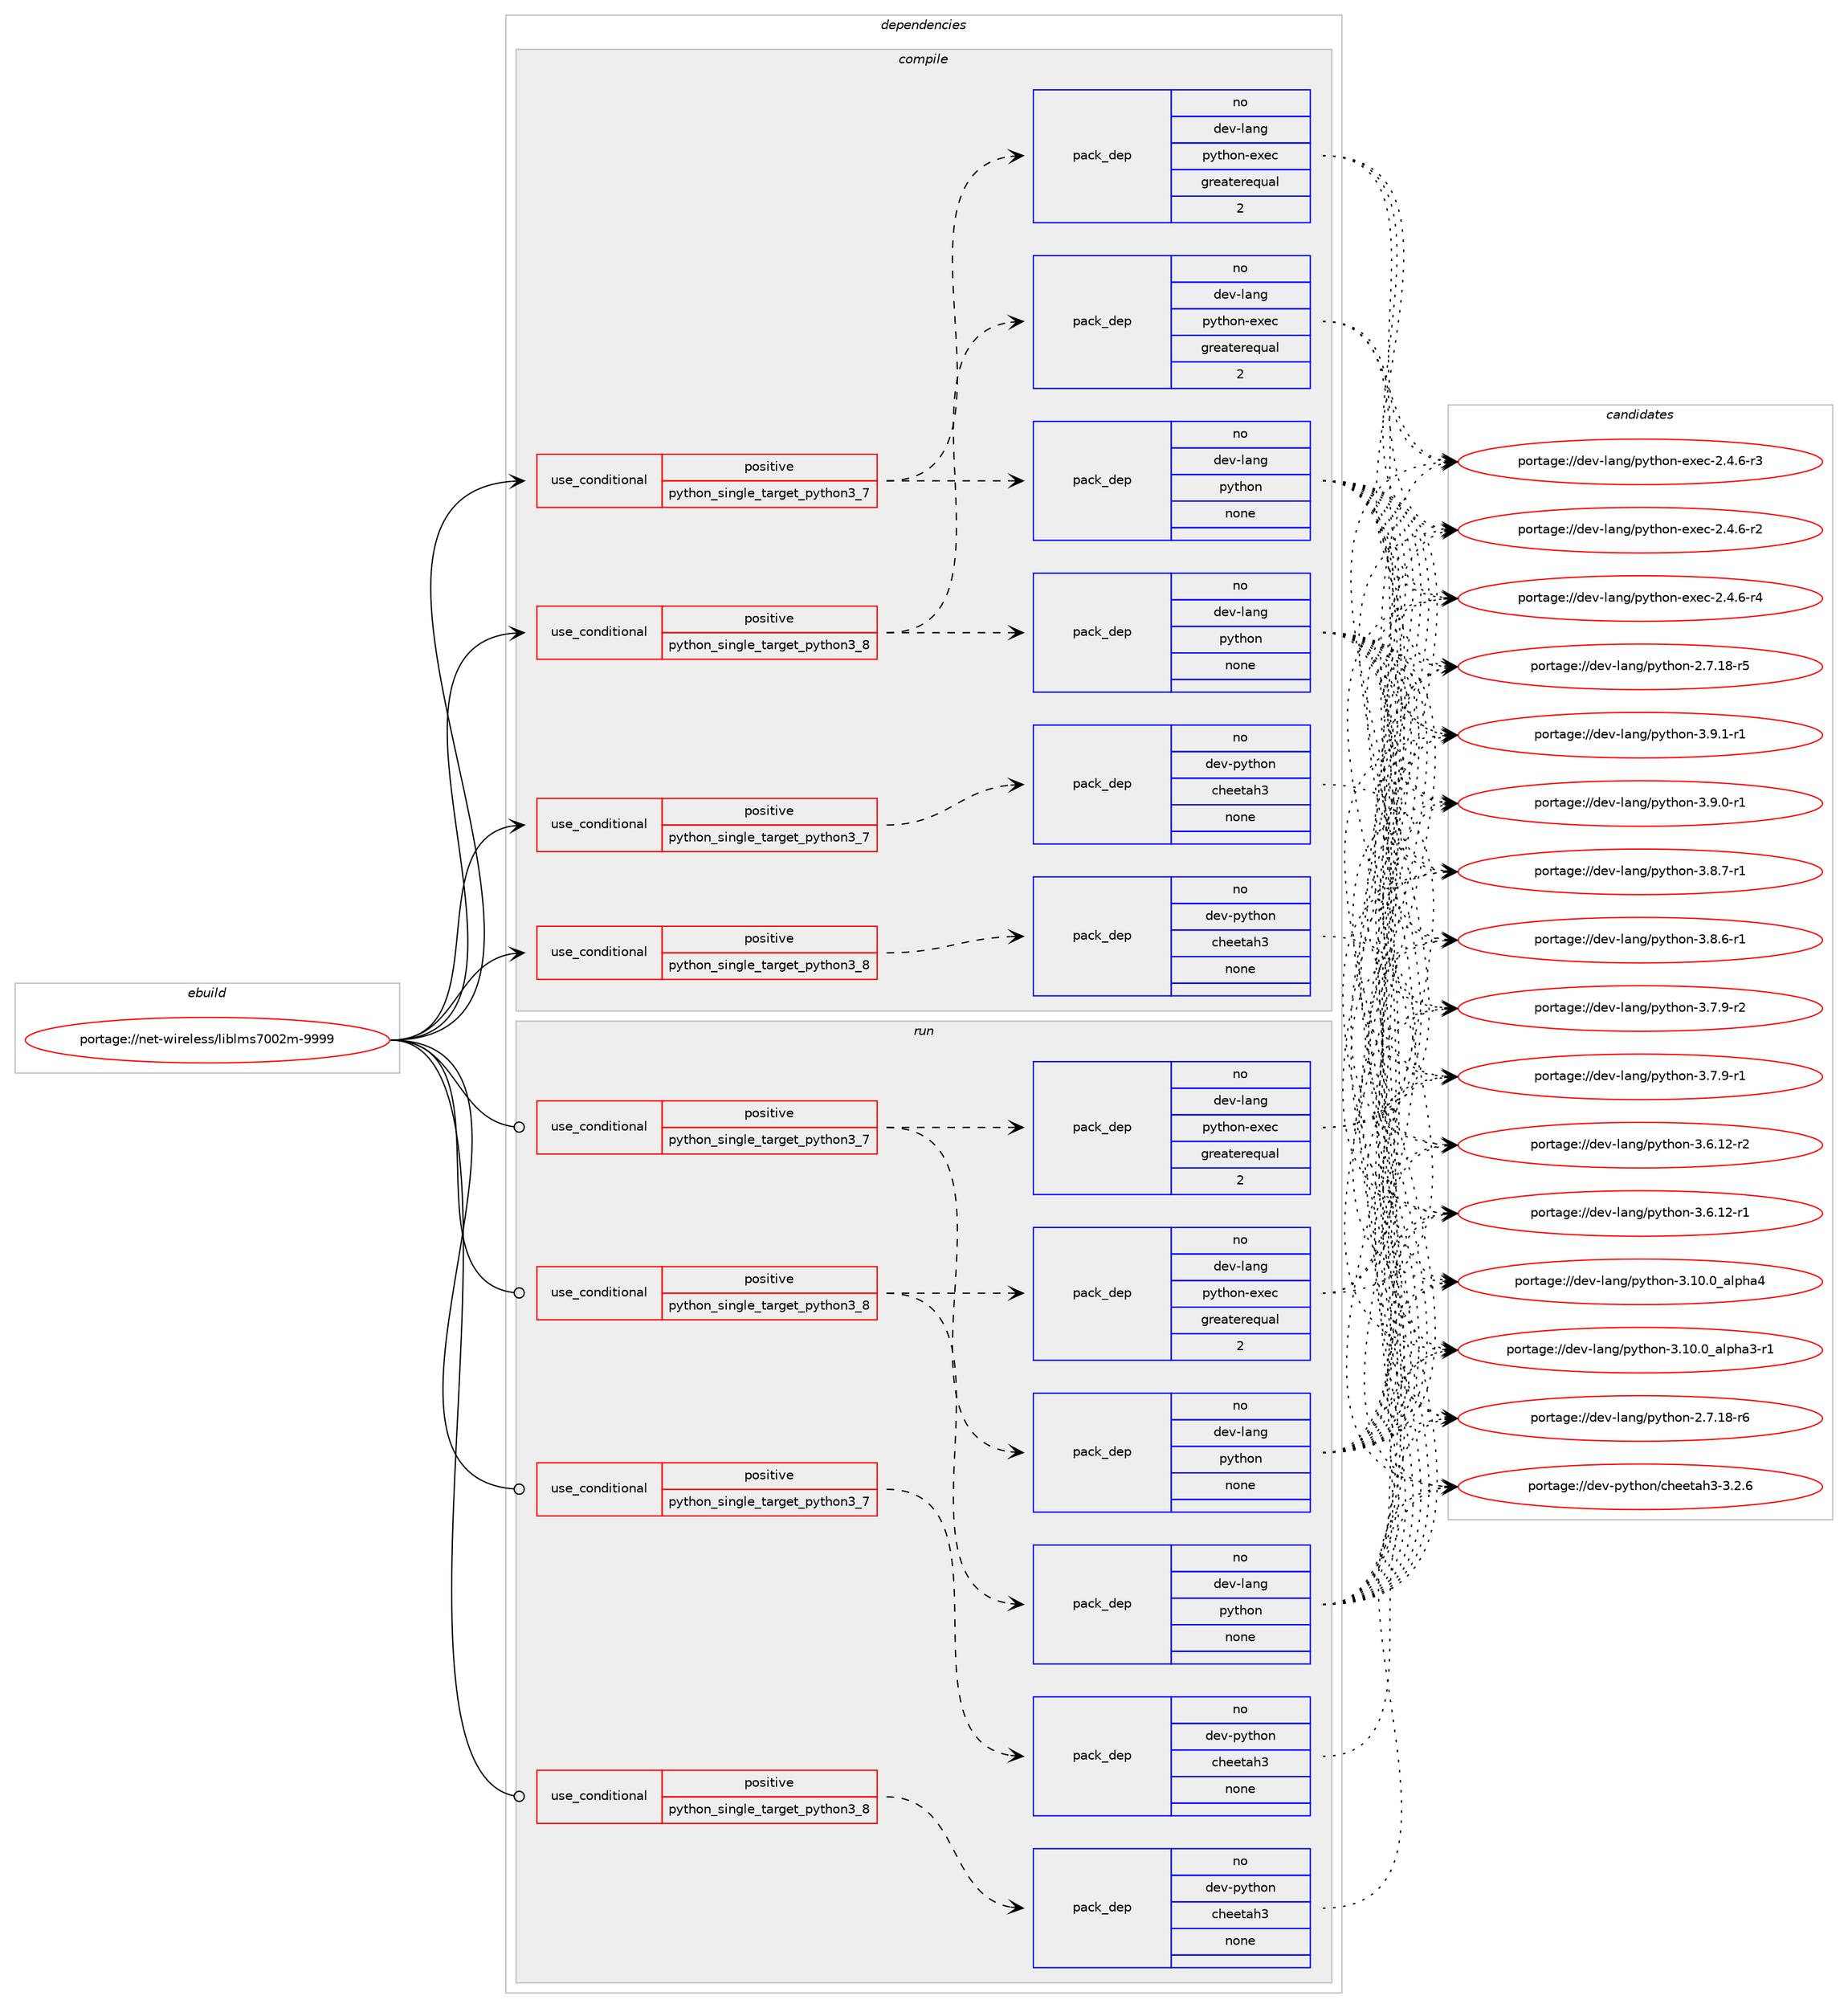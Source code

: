 digraph prolog {

# *************
# Graph options
# *************

newrank=true;
concentrate=true;
compound=true;
graph [rankdir=LR,fontname=Helvetica,fontsize=10,ranksep=1.5];#, ranksep=2.5, nodesep=0.2];
edge  [arrowhead=vee];
node  [fontname=Helvetica,fontsize=10];

# **********
# The ebuild
# **********

subgraph cluster_leftcol {
color=gray;
rank=same;
label=<<i>ebuild</i>>;
id [label="portage://net-wireless/liblms7002m-9999", color=red, width=4, href="../net-wireless/liblms7002m-9999.svg"];
}

# ****************
# The dependencies
# ****************

subgraph cluster_midcol {
color=gray;
label=<<i>dependencies</i>>;
subgraph cluster_compile {
fillcolor="#eeeeee";
style=filled;
label=<<i>compile</i>>;
subgraph cond6318 {
dependency20509 [label=<<TABLE BORDER="0" CELLBORDER="1" CELLSPACING="0" CELLPADDING="4"><TR><TD ROWSPAN="3" CELLPADDING="10">use_conditional</TD></TR><TR><TD>positive</TD></TR><TR><TD>python_single_target_python3_7</TD></TR></TABLE>>, shape=none, color=red];
subgraph pack14030 {
dependency20510 [label=<<TABLE BORDER="0" CELLBORDER="1" CELLSPACING="0" CELLPADDING="4" WIDTH="220"><TR><TD ROWSPAN="6" CELLPADDING="30">pack_dep</TD></TR><TR><TD WIDTH="110">no</TD></TR><TR><TD>dev-lang</TD></TR><TR><TD>python</TD></TR><TR><TD>none</TD></TR><TR><TD></TD></TR></TABLE>>, shape=none, color=blue];
}
dependency20509:e -> dependency20510:w [weight=20,style="dashed",arrowhead="vee"];
subgraph pack14031 {
dependency20511 [label=<<TABLE BORDER="0" CELLBORDER="1" CELLSPACING="0" CELLPADDING="4" WIDTH="220"><TR><TD ROWSPAN="6" CELLPADDING="30">pack_dep</TD></TR><TR><TD WIDTH="110">no</TD></TR><TR><TD>dev-lang</TD></TR><TR><TD>python-exec</TD></TR><TR><TD>greaterequal</TD></TR><TR><TD>2</TD></TR></TABLE>>, shape=none, color=blue];
}
dependency20509:e -> dependency20511:w [weight=20,style="dashed",arrowhead="vee"];
}
id:e -> dependency20509:w [weight=20,style="solid",arrowhead="vee"];
subgraph cond6319 {
dependency20512 [label=<<TABLE BORDER="0" CELLBORDER="1" CELLSPACING="0" CELLPADDING="4"><TR><TD ROWSPAN="3" CELLPADDING="10">use_conditional</TD></TR><TR><TD>positive</TD></TR><TR><TD>python_single_target_python3_7</TD></TR></TABLE>>, shape=none, color=red];
subgraph pack14032 {
dependency20513 [label=<<TABLE BORDER="0" CELLBORDER="1" CELLSPACING="0" CELLPADDING="4" WIDTH="220"><TR><TD ROWSPAN="6" CELLPADDING="30">pack_dep</TD></TR><TR><TD WIDTH="110">no</TD></TR><TR><TD>dev-python</TD></TR><TR><TD>cheetah3</TD></TR><TR><TD>none</TD></TR><TR><TD></TD></TR></TABLE>>, shape=none, color=blue];
}
dependency20512:e -> dependency20513:w [weight=20,style="dashed",arrowhead="vee"];
}
id:e -> dependency20512:w [weight=20,style="solid",arrowhead="vee"];
subgraph cond6320 {
dependency20514 [label=<<TABLE BORDER="0" CELLBORDER="1" CELLSPACING="0" CELLPADDING="4"><TR><TD ROWSPAN="3" CELLPADDING="10">use_conditional</TD></TR><TR><TD>positive</TD></TR><TR><TD>python_single_target_python3_8</TD></TR></TABLE>>, shape=none, color=red];
subgraph pack14033 {
dependency20515 [label=<<TABLE BORDER="0" CELLBORDER="1" CELLSPACING="0" CELLPADDING="4" WIDTH="220"><TR><TD ROWSPAN="6" CELLPADDING="30">pack_dep</TD></TR><TR><TD WIDTH="110">no</TD></TR><TR><TD>dev-lang</TD></TR><TR><TD>python</TD></TR><TR><TD>none</TD></TR><TR><TD></TD></TR></TABLE>>, shape=none, color=blue];
}
dependency20514:e -> dependency20515:w [weight=20,style="dashed",arrowhead="vee"];
subgraph pack14034 {
dependency20516 [label=<<TABLE BORDER="0" CELLBORDER="1" CELLSPACING="0" CELLPADDING="4" WIDTH="220"><TR><TD ROWSPAN="6" CELLPADDING="30">pack_dep</TD></TR><TR><TD WIDTH="110">no</TD></TR><TR><TD>dev-lang</TD></TR><TR><TD>python-exec</TD></TR><TR><TD>greaterequal</TD></TR><TR><TD>2</TD></TR></TABLE>>, shape=none, color=blue];
}
dependency20514:e -> dependency20516:w [weight=20,style="dashed",arrowhead="vee"];
}
id:e -> dependency20514:w [weight=20,style="solid",arrowhead="vee"];
subgraph cond6321 {
dependency20517 [label=<<TABLE BORDER="0" CELLBORDER="1" CELLSPACING="0" CELLPADDING="4"><TR><TD ROWSPAN="3" CELLPADDING="10">use_conditional</TD></TR><TR><TD>positive</TD></TR><TR><TD>python_single_target_python3_8</TD></TR></TABLE>>, shape=none, color=red];
subgraph pack14035 {
dependency20518 [label=<<TABLE BORDER="0" CELLBORDER="1" CELLSPACING="0" CELLPADDING="4" WIDTH="220"><TR><TD ROWSPAN="6" CELLPADDING="30">pack_dep</TD></TR><TR><TD WIDTH="110">no</TD></TR><TR><TD>dev-python</TD></TR><TR><TD>cheetah3</TD></TR><TR><TD>none</TD></TR><TR><TD></TD></TR></TABLE>>, shape=none, color=blue];
}
dependency20517:e -> dependency20518:w [weight=20,style="dashed",arrowhead="vee"];
}
id:e -> dependency20517:w [weight=20,style="solid",arrowhead="vee"];
}
subgraph cluster_compileandrun {
fillcolor="#eeeeee";
style=filled;
label=<<i>compile and run</i>>;
}
subgraph cluster_run {
fillcolor="#eeeeee";
style=filled;
label=<<i>run</i>>;
subgraph cond6322 {
dependency20519 [label=<<TABLE BORDER="0" CELLBORDER="1" CELLSPACING="0" CELLPADDING="4"><TR><TD ROWSPAN="3" CELLPADDING="10">use_conditional</TD></TR><TR><TD>positive</TD></TR><TR><TD>python_single_target_python3_7</TD></TR></TABLE>>, shape=none, color=red];
subgraph pack14036 {
dependency20520 [label=<<TABLE BORDER="0" CELLBORDER="1" CELLSPACING="0" CELLPADDING="4" WIDTH="220"><TR><TD ROWSPAN="6" CELLPADDING="30">pack_dep</TD></TR><TR><TD WIDTH="110">no</TD></TR><TR><TD>dev-lang</TD></TR><TR><TD>python</TD></TR><TR><TD>none</TD></TR><TR><TD></TD></TR></TABLE>>, shape=none, color=blue];
}
dependency20519:e -> dependency20520:w [weight=20,style="dashed",arrowhead="vee"];
subgraph pack14037 {
dependency20521 [label=<<TABLE BORDER="0" CELLBORDER="1" CELLSPACING="0" CELLPADDING="4" WIDTH="220"><TR><TD ROWSPAN="6" CELLPADDING="30">pack_dep</TD></TR><TR><TD WIDTH="110">no</TD></TR><TR><TD>dev-lang</TD></TR><TR><TD>python-exec</TD></TR><TR><TD>greaterequal</TD></TR><TR><TD>2</TD></TR></TABLE>>, shape=none, color=blue];
}
dependency20519:e -> dependency20521:w [weight=20,style="dashed",arrowhead="vee"];
}
id:e -> dependency20519:w [weight=20,style="solid",arrowhead="odot"];
subgraph cond6323 {
dependency20522 [label=<<TABLE BORDER="0" CELLBORDER="1" CELLSPACING="0" CELLPADDING="4"><TR><TD ROWSPAN="3" CELLPADDING="10">use_conditional</TD></TR><TR><TD>positive</TD></TR><TR><TD>python_single_target_python3_7</TD></TR></TABLE>>, shape=none, color=red];
subgraph pack14038 {
dependency20523 [label=<<TABLE BORDER="0" CELLBORDER="1" CELLSPACING="0" CELLPADDING="4" WIDTH="220"><TR><TD ROWSPAN="6" CELLPADDING="30">pack_dep</TD></TR><TR><TD WIDTH="110">no</TD></TR><TR><TD>dev-python</TD></TR><TR><TD>cheetah3</TD></TR><TR><TD>none</TD></TR><TR><TD></TD></TR></TABLE>>, shape=none, color=blue];
}
dependency20522:e -> dependency20523:w [weight=20,style="dashed",arrowhead="vee"];
}
id:e -> dependency20522:w [weight=20,style="solid",arrowhead="odot"];
subgraph cond6324 {
dependency20524 [label=<<TABLE BORDER="0" CELLBORDER="1" CELLSPACING="0" CELLPADDING="4"><TR><TD ROWSPAN="3" CELLPADDING="10">use_conditional</TD></TR><TR><TD>positive</TD></TR><TR><TD>python_single_target_python3_8</TD></TR></TABLE>>, shape=none, color=red];
subgraph pack14039 {
dependency20525 [label=<<TABLE BORDER="0" CELLBORDER="1" CELLSPACING="0" CELLPADDING="4" WIDTH="220"><TR><TD ROWSPAN="6" CELLPADDING="30">pack_dep</TD></TR><TR><TD WIDTH="110">no</TD></TR><TR><TD>dev-lang</TD></TR><TR><TD>python</TD></TR><TR><TD>none</TD></TR><TR><TD></TD></TR></TABLE>>, shape=none, color=blue];
}
dependency20524:e -> dependency20525:w [weight=20,style="dashed",arrowhead="vee"];
subgraph pack14040 {
dependency20526 [label=<<TABLE BORDER="0" CELLBORDER="1" CELLSPACING="0" CELLPADDING="4" WIDTH="220"><TR><TD ROWSPAN="6" CELLPADDING="30">pack_dep</TD></TR><TR><TD WIDTH="110">no</TD></TR><TR><TD>dev-lang</TD></TR><TR><TD>python-exec</TD></TR><TR><TD>greaterequal</TD></TR><TR><TD>2</TD></TR></TABLE>>, shape=none, color=blue];
}
dependency20524:e -> dependency20526:w [weight=20,style="dashed",arrowhead="vee"];
}
id:e -> dependency20524:w [weight=20,style="solid",arrowhead="odot"];
subgraph cond6325 {
dependency20527 [label=<<TABLE BORDER="0" CELLBORDER="1" CELLSPACING="0" CELLPADDING="4"><TR><TD ROWSPAN="3" CELLPADDING="10">use_conditional</TD></TR><TR><TD>positive</TD></TR><TR><TD>python_single_target_python3_8</TD></TR></TABLE>>, shape=none, color=red];
subgraph pack14041 {
dependency20528 [label=<<TABLE BORDER="0" CELLBORDER="1" CELLSPACING="0" CELLPADDING="4" WIDTH="220"><TR><TD ROWSPAN="6" CELLPADDING="30">pack_dep</TD></TR><TR><TD WIDTH="110">no</TD></TR><TR><TD>dev-python</TD></TR><TR><TD>cheetah3</TD></TR><TR><TD>none</TD></TR><TR><TD></TD></TR></TABLE>>, shape=none, color=blue];
}
dependency20527:e -> dependency20528:w [weight=20,style="dashed",arrowhead="vee"];
}
id:e -> dependency20527:w [weight=20,style="solid",arrowhead="odot"];
}
}

# **************
# The candidates
# **************

subgraph cluster_choices {
rank=same;
color=gray;
label=<<i>candidates</i>>;

subgraph choice14030 {
color=black;
nodesep=1;
choice1001011184510897110103471121211161041111104551465746494511449 [label="portage://dev-lang/python-3.9.1-r1", color=red, width=4,href="../dev-lang/python-3.9.1-r1.svg"];
choice1001011184510897110103471121211161041111104551465746484511449 [label="portage://dev-lang/python-3.9.0-r1", color=red, width=4,href="../dev-lang/python-3.9.0-r1.svg"];
choice1001011184510897110103471121211161041111104551465646554511449 [label="portage://dev-lang/python-3.8.7-r1", color=red, width=4,href="../dev-lang/python-3.8.7-r1.svg"];
choice1001011184510897110103471121211161041111104551465646544511449 [label="portage://dev-lang/python-3.8.6-r1", color=red, width=4,href="../dev-lang/python-3.8.6-r1.svg"];
choice1001011184510897110103471121211161041111104551465546574511450 [label="portage://dev-lang/python-3.7.9-r2", color=red, width=4,href="../dev-lang/python-3.7.9-r2.svg"];
choice1001011184510897110103471121211161041111104551465546574511449 [label="portage://dev-lang/python-3.7.9-r1", color=red, width=4,href="../dev-lang/python-3.7.9-r1.svg"];
choice100101118451089711010347112121116104111110455146544649504511450 [label="portage://dev-lang/python-3.6.12-r2", color=red, width=4,href="../dev-lang/python-3.6.12-r2.svg"];
choice100101118451089711010347112121116104111110455146544649504511449 [label="portage://dev-lang/python-3.6.12-r1", color=red, width=4,href="../dev-lang/python-3.6.12-r1.svg"];
choice1001011184510897110103471121211161041111104551464948464895971081121049752 [label="portage://dev-lang/python-3.10.0_alpha4", color=red, width=4,href="../dev-lang/python-3.10.0_alpha4.svg"];
choice10010111845108971101034711212111610411111045514649484648959710811210497514511449 [label="portage://dev-lang/python-3.10.0_alpha3-r1", color=red, width=4,href="../dev-lang/python-3.10.0_alpha3-r1.svg"];
choice100101118451089711010347112121116104111110455046554649564511454 [label="portage://dev-lang/python-2.7.18-r6", color=red, width=4,href="../dev-lang/python-2.7.18-r6.svg"];
choice100101118451089711010347112121116104111110455046554649564511453 [label="portage://dev-lang/python-2.7.18-r5", color=red, width=4,href="../dev-lang/python-2.7.18-r5.svg"];
dependency20510:e -> choice1001011184510897110103471121211161041111104551465746494511449:w [style=dotted,weight="100"];
dependency20510:e -> choice1001011184510897110103471121211161041111104551465746484511449:w [style=dotted,weight="100"];
dependency20510:e -> choice1001011184510897110103471121211161041111104551465646554511449:w [style=dotted,weight="100"];
dependency20510:e -> choice1001011184510897110103471121211161041111104551465646544511449:w [style=dotted,weight="100"];
dependency20510:e -> choice1001011184510897110103471121211161041111104551465546574511450:w [style=dotted,weight="100"];
dependency20510:e -> choice1001011184510897110103471121211161041111104551465546574511449:w [style=dotted,weight="100"];
dependency20510:e -> choice100101118451089711010347112121116104111110455146544649504511450:w [style=dotted,weight="100"];
dependency20510:e -> choice100101118451089711010347112121116104111110455146544649504511449:w [style=dotted,weight="100"];
dependency20510:e -> choice1001011184510897110103471121211161041111104551464948464895971081121049752:w [style=dotted,weight="100"];
dependency20510:e -> choice10010111845108971101034711212111610411111045514649484648959710811210497514511449:w [style=dotted,weight="100"];
dependency20510:e -> choice100101118451089711010347112121116104111110455046554649564511454:w [style=dotted,weight="100"];
dependency20510:e -> choice100101118451089711010347112121116104111110455046554649564511453:w [style=dotted,weight="100"];
}
subgraph choice14031 {
color=black;
nodesep=1;
choice10010111845108971101034711212111610411111045101120101994550465246544511452 [label="portage://dev-lang/python-exec-2.4.6-r4", color=red, width=4,href="../dev-lang/python-exec-2.4.6-r4.svg"];
choice10010111845108971101034711212111610411111045101120101994550465246544511451 [label="portage://dev-lang/python-exec-2.4.6-r3", color=red, width=4,href="../dev-lang/python-exec-2.4.6-r3.svg"];
choice10010111845108971101034711212111610411111045101120101994550465246544511450 [label="portage://dev-lang/python-exec-2.4.6-r2", color=red, width=4,href="../dev-lang/python-exec-2.4.6-r2.svg"];
dependency20511:e -> choice10010111845108971101034711212111610411111045101120101994550465246544511452:w [style=dotted,weight="100"];
dependency20511:e -> choice10010111845108971101034711212111610411111045101120101994550465246544511451:w [style=dotted,weight="100"];
dependency20511:e -> choice10010111845108971101034711212111610411111045101120101994550465246544511450:w [style=dotted,weight="100"];
}
subgraph choice14032 {
color=black;
nodesep=1;
choice1001011184511212111610411111047991041011011169710451455146504654 [label="portage://dev-python/cheetah3-3.2.6", color=red, width=4,href="../dev-python/cheetah3-3.2.6.svg"];
dependency20513:e -> choice1001011184511212111610411111047991041011011169710451455146504654:w [style=dotted,weight="100"];
}
subgraph choice14033 {
color=black;
nodesep=1;
choice1001011184510897110103471121211161041111104551465746494511449 [label="portage://dev-lang/python-3.9.1-r1", color=red, width=4,href="../dev-lang/python-3.9.1-r1.svg"];
choice1001011184510897110103471121211161041111104551465746484511449 [label="portage://dev-lang/python-3.9.0-r1", color=red, width=4,href="../dev-lang/python-3.9.0-r1.svg"];
choice1001011184510897110103471121211161041111104551465646554511449 [label="portage://dev-lang/python-3.8.7-r1", color=red, width=4,href="../dev-lang/python-3.8.7-r1.svg"];
choice1001011184510897110103471121211161041111104551465646544511449 [label="portage://dev-lang/python-3.8.6-r1", color=red, width=4,href="../dev-lang/python-3.8.6-r1.svg"];
choice1001011184510897110103471121211161041111104551465546574511450 [label="portage://dev-lang/python-3.7.9-r2", color=red, width=4,href="../dev-lang/python-3.7.9-r2.svg"];
choice1001011184510897110103471121211161041111104551465546574511449 [label="portage://dev-lang/python-3.7.9-r1", color=red, width=4,href="../dev-lang/python-3.7.9-r1.svg"];
choice100101118451089711010347112121116104111110455146544649504511450 [label="portage://dev-lang/python-3.6.12-r2", color=red, width=4,href="../dev-lang/python-3.6.12-r2.svg"];
choice100101118451089711010347112121116104111110455146544649504511449 [label="portage://dev-lang/python-3.6.12-r1", color=red, width=4,href="../dev-lang/python-3.6.12-r1.svg"];
choice1001011184510897110103471121211161041111104551464948464895971081121049752 [label="portage://dev-lang/python-3.10.0_alpha4", color=red, width=4,href="../dev-lang/python-3.10.0_alpha4.svg"];
choice10010111845108971101034711212111610411111045514649484648959710811210497514511449 [label="portage://dev-lang/python-3.10.0_alpha3-r1", color=red, width=4,href="../dev-lang/python-3.10.0_alpha3-r1.svg"];
choice100101118451089711010347112121116104111110455046554649564511454 [label="portage://dev-lang/python-2.7.18-r6", color=red, width=4,href="../dev-lang/python-2.7.18-r6.svg"];
choice100101118451089711010347112121116104111110455046554649564511453 [label="portage://dev-lang/python-2.7.18-r5", color=red, width=4,href="../dev-lang/python-2.7.18-r5.svg"];
dependency20515:e -> choice1001011184510897110103471121211161041111104551465746494511449:w [style=dotted,weight="100"];
dependency20515:e -> choice1001011184510897110103471121211161041111104551465746484511449:w [style=dotted,weight="100"];
dependency20515:e -> choice1001011184510897110103471121211161041111104551465646554511449:w [style=dotted,weight="100"];
dependency20515:e -> choice1001011184510897110103471121211161041111104551465646544511449:w [style=dotted,weight="100"];
dependency20515:e -> choice1001011184510897110103471121211161041111104551465546574511450:w [style=dotted,weight="100"];
dependency20515:e -> choice1001011184510897110103471121211161041111104551465546574511449:w [style=dotted,weight="100"];
dependency20515:e -> choice100101118451089711010347112121116104111110455146544649504511450:w [style=dotted,weight="100"];
dependency20515:e -> choice100101118451089711010347112121116104111110455146544649504511449:w [style=dotted,weight="100"];
dependency20515:e -> choice1001011184510897110103471121211161041111104551464948464895971081121049752:w [style=dotted,weight="100"];
dependency20515:e -> choice10010111845108971101034711212111610411111045514649484648959710811210497514511449:w [style=dotted,weight="100"];
dependency20515:e -> choice100101118451089711010347112121116104111110455046554649564511454:w [style=dotted,weight="100"];
dependency20515:e -> choice100101118451089711010347112121116104111110455046554649564511453:w [style=dotted,weight="100"];
}
subgraph choice14034 {
color=black;
nodesep=1;
choice10010111845108971101034711212111610411111045101120101994550465246544511452 [label="portage://dev-lang/python-exec-2.4.6-r4", color=red, width=4,href="../dev-lang/python-exec-2.4.6-r4.svg"];
choice10010111845108971101034711212111610411111045101120101994550465246544511451 [label="portage://dev-lang/python-exec-2.4.6-r3", color=red, width=4,href="../dev-lang/python-exec-2.4.6-r3.svg"];
choice10010111845108971101034711212111610411111045101120101994550465246544511450 [label="portage://dev-lang/python-exec-2.4.6-r2", color=red, width=4,href="../dev-lang/python-exec-2.4.6-r2.svg"];
dependency20516:e -> choice10010111845108971101034711212111610411111045101120101994550465246544511452:w [style=dotted,weight="100"];
dependency20516:e -> choice10010111845108971101034711212111610411111045101120101994550465246544511451:w [style=dotted,weight="100"];
dependency20516:e -> choice10010111845108971101034711212111610411111045101120101994550465246544511450:w [style=dotted,weight="100"];
}
subgraph choice14035 {
color=black;
nodesep=1;
choice1001011184511212111610411111047991041011011169710451455146504654 [label="portage://dev-python/cheetah3-3.2.6", color=red, width=4,href="../dev-python/cheetah3-3.2.6.svg"];
dependency20518:e -> choice1001011184511212111610411111047991041011011169710451455146504654:w [style=dotted,weight="100"];
}
subgraph choice14036 {
color=black;
nodesep=1;
choice1001011184510897110103471121211161041111104551465746494511449 [label="portage://dev-lang/python-3.9.1-r1", color=red, width=4,href="../dev-lang/python-3.9.1-r1.svg"];
choice1001011184510897110103471121211161041111104551465746484511449 [label="portage://dev-lang/python-3.9.0-r1", color=red, width=4,href="../dev-lang/python-3.9.0-r1.svg"];
choice1001011184510897110103471121211161041111104551465646554511449 [label="portage://dev-lang/python-3.8.7-r1", color=red, width=4,href="../dev-lang/python-3.8.7-r1.svg"];
choice1001011184510897110103471121211161041111104551465646544511449 [label="portage://dev-lang/python-3.8.6-r1", color=red, width=4,href="../dev-lang/python-3.8.6-r1.svg"];
choice1001011184510897110103471121211161041111104551465546574511450 [label="portage://dev-lang/python-3.7.9-r2", color=red, width=4,href="../dev-lang/python-3.7.9-r2.svg"];
choice1001011184510897110103471121211161041111104551465546574511449 [label="portage://dev-lang/python-3.7.9-r1", color=red, width=4,href="../dev-lang/python-3.7.9-r1.svg"];
choice100101118451089711010347112121116104111110455146544649504511450 [label="portage://dev-lang/python-3.6.12-r2", color=red, width=4,href="../dev-lang/python-3.6.12-r2.svg"];
choice100101118451089711010347112121116104111110455146544649504511449 [label="portage://dev-lang/python-3.6.12-r1", color=red, width=4,href="../dev-lang/python-3.6.12-r1.svg"];
choice1001011184510897110103471121211161041111104551464948464895971081121049752 [label="portage://dev-lang/python-3.10.0_alpha4", color=red, width=4,href="../dev-lang/python-3.10.0_alpha4.svg"];
choice10010111845108971101034711212111610411111045514649484648959710811210497514511449 [label="portage://dev-lang/python-3.10.0_alpha3-r1", color=red, width=4,href="../dev-lang/python-3.10.0_alpha3-r1.svg"];
choice100101118451089711010347112121116104111110455046554649564511454 [label="portage://dev-lang/python-2.7.18-r6", color=red, width=4,href="../dev-lang/python-2.7.18-r6.svg"];
choice100101118451089711010347112121116104111110455046554649564511453 [label="portage://dev-lang/python-2.7.18-r5", color=red, width=4,href="../dev-lang/python-2.7.18-r5.svg"];
dependency20520:e -> choice1001011184510897110103471121211161041111104551465746494511449:w [style=dotted,weight="100"];
dependency20520:e -> choice1001011184510897110103471121211161041111104551465746484511449:w [style=dotted,weight="100"];
dependency20520:e -> choice1001011184510897110103471121211161041111104551465646554511449:w [style=dotted,weight="100"];
dependency20520:e -> choice1001011184510897110103471121211161041111104551465646544511449:w [style=dotted,weight="100"];
dependency20520:e -> choice1001011184510897110103471121211161041111104551465546574511450:w [style=dotted,weight="100"];
dependency20520:e -> choice1001011184510897110103471121211161041111104551465546574511449:w [style=dotted,weight="100"];
dependency20520:e -> choice100101118451089711010347112121116104111110455146544649504511450:w [style=dotted,weight="100"];
dependency20520:e -> choice100101118451089711010347112121116104111110455146544649504511449:w [style=dotted,weight="100"];
dependency20520:e -> choice1001011184510897110103471121211161041111104551464948464895971081121049752:w [style=dotted,weight="100"];
dependency20520:e -> choice10010111845108971101034711212111610411111045514649484648959710811210497514511449:w [style=dotted,weight="100"];
dependency20520:e -> choice100101118451089711010347112121116104111110455046554649564511454:w [style=dotted,weight="100"];
dependency20520:e -> choice100101118451089711010347112121116104111110455046554649564511453:w [style=dotted,weight="100"];
}
subgraph choice14037 {
color=black;
nodesep=1;
choice10010111845108971101034711212111610411111045101120101994550465246544511452 [label="portage://dev-lang/python-exec-2.4.6-r4", color=red, width=4,href="../dev-lang/python-exec-2.4.6-r4.svg"];
choice10010111845108971101034711212111610411111045101120101994550465246544511451 [label="portage://dev-lang/python-exec-2.4.6-r3", color=red, width=4,href="../dev-lang/python-exec-2.4.6-r3.svg"];
choice10010111845108971101034711212111610411111045101120101994550465246544511450 [label="portage://dev-lang/python-exec-2.4.6-r2", color=red, width=4,href="../dev-lang/python-exec-2.4.6-r2.svg"];
dependency20521:e -> choice10010111845108971101034711212111610411111045101120101994550465246544511452:w [style=dotted,weight="100"];
dependency20521:e -> choice10010111845108971101034711212111610411111045101120101994550465246544511451:w [style=dotted,weight="100"];
dependency20521:e -> choice10010111845108971101034711212111610411111045101120101994550465246544511450:w [style=dotted,weight="100"];
}
subgraph choice14038 {
color=black;
nodesep=1;
choice1001011184511212111610411111047991041011011169710451455146504654 [label="portage://dev-python/cheetah3-3.2.6", color=red, width=4,href="../dev-python/cheetah3-3.2.6.svg"];
dependency20523:e -> choice1001011184511212111610411111047991041011011169710451455146504654:w [style=dotted,weight="100"];
}
subgraph choice14039 {
color=black;
nodesep=1;
choice1001011184510897110103471121211161041111104551465746494511449 [label="portage://dev-lang/python-3.9.1-r1", color=red, width=4,href="../dev-lang/python-3.9.1-r1.svg"];
choice1001011184510897110103471121211161041111104551465746484511449 [label="portage://dev-lang/python-3.9.0-r1", color=red, width=4,href="../dev-lang/python-3.9.0-r1.svg"];
choice1001011184510897110103471121211161041111104551465646554511449 [label="portage://dev-lang/python-3.8.7-r1", color=red, width=4,href="../dev-lang/python-3.8.7-r1.svg"];
choice1001011184510897110103471121211161041111104551465646544511449 [label="portage://dev-lang/python-3.8.6-r1", color=red, width=4,href="../dev-lang/python-3.8.6-r1.svg"];
choice1001011184510897110103471121211161041111104551465546574511450 [label="portage://dev-lang/python-3.7.9-r2", color=red, width=4,href="../dev-lang/python-3.7.9-r2.svg"];
choice1001011184510897110103471121211161041111104551465546574511449 [label="portage://dev-lang/python-3.7.9-r1", color=red, width=4,href="../dev-lang/python-3.7.9-r1.svg"];
choice100101118451089711010347112121116104111110455146544649504511450 [label="portage://dev-lang/python-3.6.12-r2", color=red, width=4,href="../dev-lang/python-3.6.12-r2.svg"];
choice100101118451089711010347112121116104111110455146544649504511449 [label="portage://dev-lang/python-3.6.12-r1", color=red, width=4,href="../dev-lang/python-3.6.12-r1.svg"];
choice1001011184510897110103471121211161041111104551464948464895971081121049752 [label="portage://dev-lang/python-3.10.0_alpha4", color=red, width=4,href="../dev-lang/python-3.10.0_alpha4.svg"];
choice10010111845108971101034711212111610411111045514649484648959710811210497514511449 [label="portage://dev-lang/python-3.10.0_alpha3-r1", color=red, width=4,href="../dev-lang/python-3.10.0_alpha3-r1.svg"];
choice100101118451089711010347112121116104111110455046554649564511454 [label="portage://dev-lang/python-2.7.18-r6", color=red, width=4,href="../dev-lang/python-2.7.18-r6.svg"];
choice100101118451089711010347112121116104111110455046554649564511453 [label="portage://dev-lang/python-2.7.18-r5", color=red, width=4,href="../dev-lang/python-2.7.18-r5.svg"];
dependency20525:e -> choice1001011184510897110103471121211161041111104551465746494511449:w [style=dotted,weight="100"];
dependency20525:e -> choice1001011184510897110103471121211161041111104551465746484511449:w [style=dotted,weight="100"];
dependency20525:e -> choice1001011184510897110103471121211161041111104551465646554511449:w [style=dotted,weight="100"];
dependency20525:e -> choice1001011184510897110103471121211161041111104551465646544511449:w [style=dotted,weight="100"];
dependency20525:e -> choice1001011184510897110103471121211161041111104551465546574511450:w [style=dotted,weight="100"];
dependency20525:e -> choice1001011184510897110103471121211161041111104551465546574511449:w [style=dotted,weight="100"];
dependency20525:e -> choice100101118451089711010347112121116104111110455146544649504511450:w [style=dotted,weight="100"];
dependency20525:e -> choice100101118451089711010347112121116104111110455146544649504511449:w [style=dotted,weight="100"];
dependency20525:e -> choice1001011184510897110103471121211161041111104551464948464895971081121049752:w [style=dotted,weight="100"];
dependency20525:e -> choice10010111845108971101034711212111610411111045514649484648959710811210497514511449:w [style=dotted,weight="100"];
dependency20525:e -> choice100101118451089711010347112121116104111110455046554649564511454:w [style=dotted,weight="100"];
dependency20525:e -> choice100101118451089711010347112121116104111110455046554649564511453:w [style=dotted,weight="100"];
}
subgraph choice14040 {
color=black;
nodesep=1;
choice10010111845108971101034711212111610411111045101120101994550465246544511452 [label="portage://dev-lang/python-exec-2.4.6-r4", color=red, width=4,href="../dev-lang/python-exec-2.4.6-r4.svg"];
choice10010111845108971101034711212111610411111045101120101994550465246544511451 [label="portage://dev-lang/python-exec-2.4.6-r3", color=red, width=4,href="../dev-lang/python-exec-2.4.6-r3.svg"];
choice10010111845108971101034711212111610411111045101120101994550465246544511450 [label="portage://dev-lang/python-exec-2.4.6-r2", color=red, width=4,href="../dev-lang/python-exec-2.4.6-r2.svg"];
dependency20526:e -> choice10010111845108971101034711212111610411111045101120101994550465246544511452:w [style=dotted,weight="100"];
dependency20526:e -> choice10010111845108971101034711212111610411111045101120101994550465246544511451:w [style=dotted,weight="100"];
dependency20526:e -> choice10010111845108971101034711212111610411111045101120101994550465246544511450:w [style=dotted,weight="100"];
}
subgraph choice14041 {
color=black;
nodesep=1;
choice1001011184511212111610411111047991041011011169710451455146504654 [label="portage://dev-python/cheetah3-3.2.6", color=red, width=4,href="../dev-python/cheetah3-3.2.6.svg"];
dependency20528:e -> choice1001011184511212111610411111047991041011011169710451455146504654:w [style=dotted,weight="100"];
}
}

}
